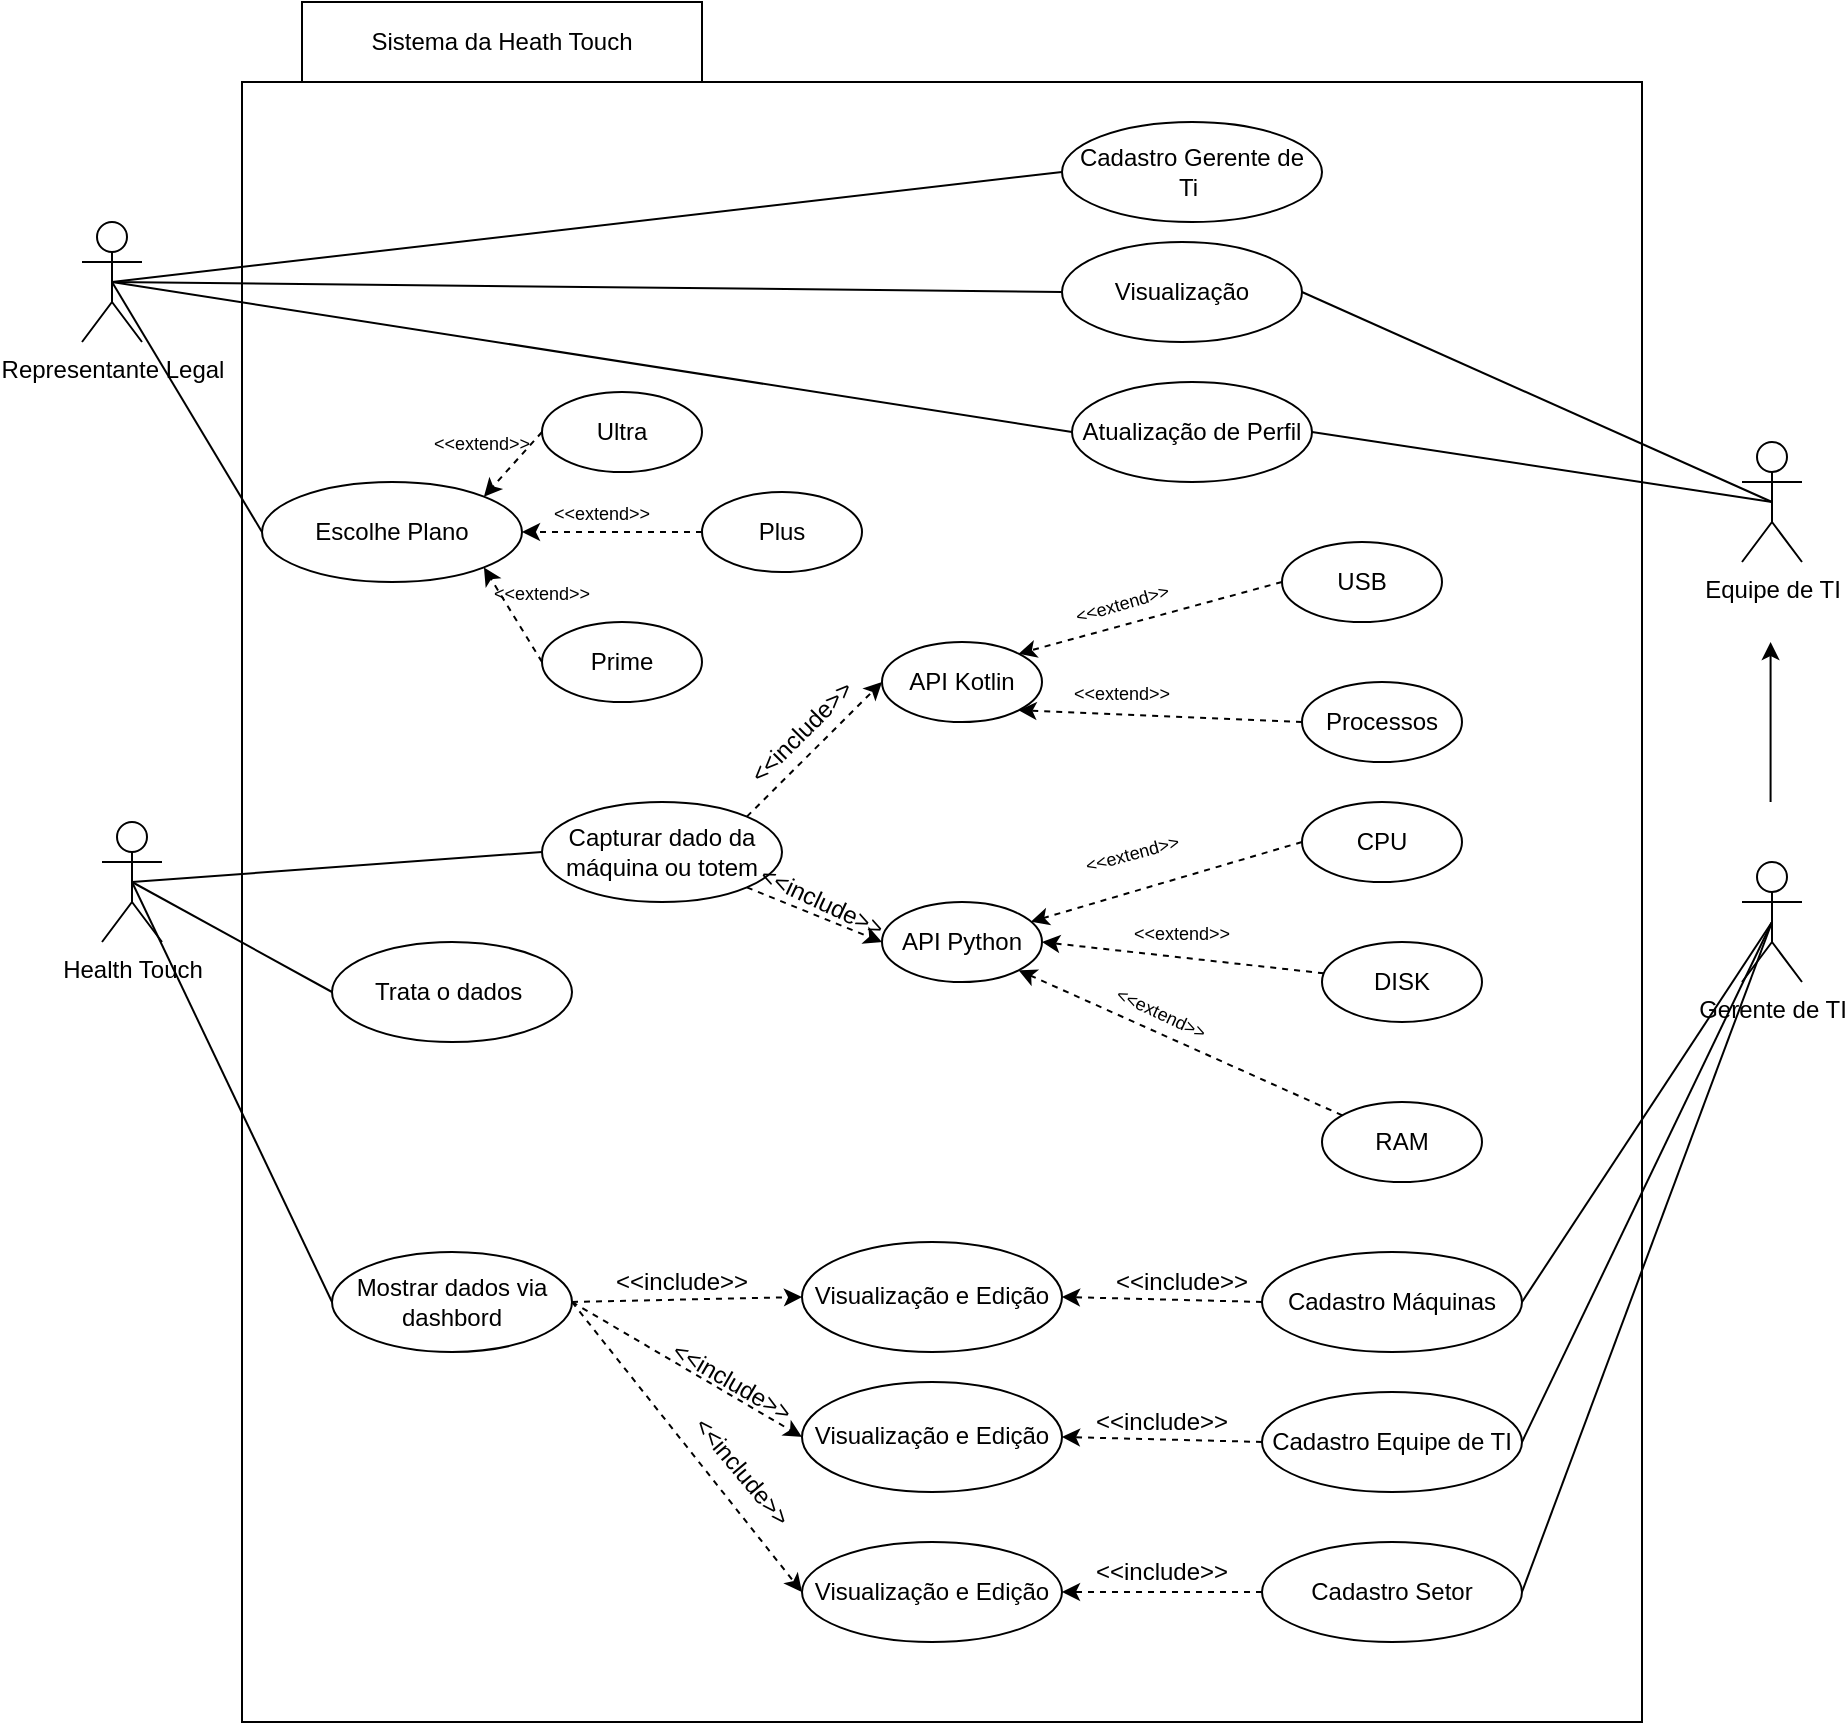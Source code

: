 <mxfile version="21.6.5" type="device">
  <diagram name="Página-1" id="TzQGWhrRq3P_4GPnMDOJ">
    <mxGraphModel dx="1078" dy="633" grid="1" gridSize="10" guides="1" tooltips="1" connect="1" arrows="1" fold="1" page="0" pageScale="1" pageWidth="827" pageHeight="1169" math="0" shadow="0">
      <root>
        <mxCell id="0" />
        <mxCell id="1" parent="0" />
        <mxCell id="eNKc9XrcHKWjU5zMkzVL-1" value="" style="rounded=0;whiteSpace=wrap;html=1;" parent="1" vertex="1">
          <mxGeometry x="130" y="200" width="700" height="820" as="geometry" />
        </mxCell>
        <mxCell id="eNKc9XrcHKWjU5zMkzVL-2" value="" style="rounded=0;whiteSpace=wrap;html=1;" parent="1" vertex="1">
          <mxGeometry x="160" y="160" width="200" height="40" as="geometry" />
        </mxCell>
        <mxCell id="eNKc9XrcHKWjU5zMkzVL-3" value="Representante Legal" style="shape=umlActor;verticalLabelPosition=bottom;verticalAlign=top;html=1;outlineConnect=0;" parent="1" vertex="1">
          <mxGeometry x="50" y="270" width="30" height="60" as="geometry" />
        </mxCell>
        <mxCell id="eNKc9XrcHKWjU5zMkzVL-8" value="Sistema da Heath Touch" style="text;html=1;strokeColor=none;fillColor=none;align=center;verticalAlign=middle;whiteSpace=wrap;rounded=0;" parent="1" vertex="1">
          <mxGeometry x="175" y="165" width="170" height="30" as="geometry" />
        </mxCell>
        <mxCell id="eNKc9XrcHKWjU5zMkzVL-9" value="Cadastro Gerente de Ti&amp;nbsp;" style="ellipse;whiteSpace=wrap;html=1;" parent="1" vertex="1">
          <mxGeometry x="540" y="220" width="130" height="50" as="geometry" />
        </mxCell>
        <mxCell id="eNKc9XrcHKWjU5zMkzVL-10" value="Atualização de Perfil" style="ellipse;whiteSpace=wrap;html=1;" parent="1" vertex="1">
          <mxGeometry x="545" y="350" width="120" height="50" as="geometry" />
        </mxCell>
        <mxCell id="IYecwTDi1rLfYt1T4-kQ-1" value="Visualização" style="ellipse;whiteSpace=wrap;html=1;" parent="1" vertex="1">
          <mxGeometry x="540" y="280" width="120" height="50" as="geometry" />
        </mxCell>
        <mxCell id="IYecwTDi1rLfYt1T4-kQ-3" value="" style="endArrow=none;html=1;rounded=0;exitX=0.5;exitY=0.5;exitDx=0;exitDy=0;exitPerimeter=0;entryX=0;entryY=0.5;entryDx=0;entryDy=0;" parent="1" source="eNKc9XrcHKWjU5zMkzVL-3" target="eNKc9XrcHKWjU5zMkzVL-9" edge="1">
          <mxGeometry width="50" height="50" relative="1" as="geometry">
            <mxPoint x="190" y="330" as="sourcePoint" />
            <mxPoint x="240" y="280" as="targetPoint" />
          </mxGeometry>
        </mxCell>
        <mxCell id="IYecwTDi1rLfYt1T4-kQ-4" value="" style="endArrow=none;html=1;rounded=0;exitX=0.5;exitY=0.5;exitDx=0;exitDy=0;exitPerimeter=0;entryX=0;entryY=0.5;entryDx=0;entryDy=0;" parent="1" source="eNKc9XrcHKWjU5zMkzVL-3" target="eNKc9XrcHKWjU5zMkzVL-10" edge="1">
          <mxGeometry width="50" height="50" relative="1" as="geometry">
            <mxPoint x="105" y="310" as="sourcePoint" />
            <mxPoint x="330" y="275" as="targetPoint" />
          </mxGeometry>
        </mxCell>
        <mxCell id="IYecwTDi1rLfYt1T4-kQ-5" value="" style="endArrow=none;html=1;rounded=0;exitX=0.5;exitY=0.5;exitDx=0;exitDy=0;exitPerimeter=0;entryX=0;entryY=0.5;entryDx=0;entryDy=0;" parent="1" source="eNKc9XrcHKWjU5zMkzVL-3" target="IYecwTDi1rLfYt1T4-kQ-1" edge="1">
          <mxGeometry width="50" height="50" relative="1" as="geometry">
            <mxPoint x="115" y="320" as="sourcePoint" />
            <mxPoint x="340" y="285" as="targetPoint" />
          </mxGeometry>
        </mxCell>
        <mxCell id="IYecwTDi1rLfYt1T4-kQ-6" value="" style="endArrow=none;html=1;rounded=0;exitX=0.5;exitY=0.5;exitDx=0;exitDy=0;exitPerimeter=0;entryX=1;entryY=0.5;entryDx=0;entryDy=0;" parent="1" source="eNKc9XrcHKWjU5zMkzVL-5" target="eNKc9XrcHKWjU5zMkzVL-10" edge="1">
          <mxGeometry width="50" height="50" relative="1" as="geometry">
            <mxPoint x="250" y="500" as="sourcePoint" />
            <mxPoint x="300" y="450" as="targetPoint" />
          </mxGeometry>
        </mxCell>
        <mxCell id="IYecwTDi1rLfYt1T4-kQ-7" value="" style="endArrow=none;html=1;rounded=0;exitX=0.5;exitY=0.5;exitDx=0;exitDy=0;exitPerimeter=0;entryX=1;entryY=0.5;entryDx=0;entryDy=0;" parent="1" source="eNKc9XrcHKWjU5zMkzVL-5" target="IYecwTDi1rLfYt1T4-kQ-1" edge="1">
          <mxGeometry width="50" height="50" relative="1" as="geometry">
            <mxPoint x="105" y="510" as="sourcePoint" />
            <mxPoint x="320" y="450" as="targetPoint" />
          </mxGeometry>
        </mxCell>
        <mxCell id="IYecwTDi1rLfYt1T4-kQ-9" value="" style="group" parent="1" vertex="1" connectable="0">
          <mxGeometry x="880" y="380" width="30" height="270" as="geometry" />
        </mxCell>
        <mxCell id="eNKc9XrcHKWjU5zMkzVL-4" value="Gerente de TI" style="shape=umlActor;verticalLabelPosition=bottom;verticalAlign=top;html=1;outlineConnect=0;" parent="IYecwTDi1rLfYt1T4-kQ-9" vertex="1">
          <mxGeometry y="210" width="30" height="60" as="geometry" />
        </mxCell>
        <mxCell id="eNKc9XrcHKWjU5zMkzVL-5" value="Equipe de TI" style="shape=umlActor;verticalLabelPosition=bottom;verticalAlign=top;html=1;outlineConnect=0;" parent="IYecwTDi1rLfYt1T4-kQ-9" vertex="1">
          <mxGeometry width="30" height="60" as="geometry" />
        </mxCell>
        <mxCell id="eNKc9XrcHKWjU5zMkzVL-7" value="" style="endArrow=classic;html=1;rounded=0;" parent="IYecwTDi1rLfYt1T4-kQ-9" edge="1">
          <mxGeometry width="50" height="50" relative="1" as="geometry">
            <mxPoint x="14.29" y="180" as="sourcePoint" />
            <mxPoint x="14.29" y="100" as="targetPoint" />
          </mxGeometry>
        </mxCell>
        <mxCell id="IYecwTDi1rLfYt1T4-kQ-14" value="" style="endArrow=none;html=1;rounded=0;entryX=0.5;entryY=0.5;entryDx=0;entryDy=0;entryPerimeter=0;exitX=1;exitY=0.5;exitDx=0;exitDy=0;" parent="1" source="IYecwTDi1rLfYt1T4-kQ-13" target="eNKc9XrcHKWjU5zMkzVL-4" edge="1">
          <mxGeometry width="50" height="50" relative="1" as="geometry">
            <mxPoint x="320" y="600" as="sourcePoint" />
            <mxPoint x="370" y="550" as="targetPoint" />
          </mxGeometry>
        </mxCell>
        <mxCell id="IYecwTDi1rLfYt1T4-kQ-15" value="" style="endArrow=none;html=1;rounded=0;entryX=0.5;entryY=0.5;entryDx=0;entryDy=0;entryPerimeter=0;exitX=1;exitY=0.5;exitDx=0;exitDy=0;" parent="1" source="IYecwTDi1rLfYt1T4-kQ-11" target="eNKc9XrcHKWjU5zMkzVL-4" edge="1">
          <mxGeometry width="50" height="50" relative="1" as="geometry">
            <mxPoint x="470" y="615" as="sourcePoint" />
            <mxPoint x="725" y="630" as="targetPoint" />
          </mxGeometry>
        </mxCell>
        <mxCell id="IYecwTDi1rLfYt1T4-kQ-16" value="" style="endArrow=none;html=1;rounded=0;entryX=0.5;entryY=0.5;entryDx=0;entryDy=0;entryPerimeter=0;exitX=1;exitY=0.5;exitDx=0;exitDy=0;" parent="1" source="IYecwTDi1rLfYt1T4-kQ-12" target="eNKc9XrcHKWjU5zMkzVL-4" edge="1">
          <mxGeometry width="50" height="50" relative="1" as="geometry">
            <mxPoint x="480" y="625" as="sourcePoint" />
            <mxPoint x="735" y="640" as="targetPoint" />
          </mxGeometry>
        </mxCell>
        <mxCell id="bLp1pUF_GGz9j-9rpTH8-1" value="Health Touch" style="shape=umlActor;verticalLabelPosition=bottom;verticalAlign=top;html=1;outlineConnect=0;" parent="1" vertex="1">
          <mxGeometry x="60" y="570" width="30" height="60" as="geometry" />
        </mxCell>
        <mxCell id="bLp1pUF_GGz9j-9rpTH8-7" value="Capturar dado da máquina ou totem" style="ellipse;whiteSpace=wrap;html=1;" parent="1" vertex="1">
          <mxGeometry x="280" y="560" width="120" height="50" as="geometry" />
        </mxCell>
        <mxCell id="bLp1pUF_GGz9j-9rpTH8-8" value="Trata o dados&amp;nbsp;" style="ellipse;whiteSpace=wrap;html=1;" parent="1" vertex="1">
          <mxGeometry x="175" y="630" width="120" height="50" as="geometry" />
        </mxCell>
        <mxCell id="bLp1pUF_GGz9j-9rpTH8-10" value="" style="endArrow=none;html=1;rounded=0;exitX=0.5;exitY=0.5;exitDx=0;exitDy=0;exitPerimeter=0;entryX=0;entryY=0.5;entryDx=0;entryDy=0;" parent="1" source="bLp1pUF_GGz9j-9rpTH8-1" target="bLp1pUF_GGz9j-9rpTH8-7" edge="1">
          <mxGeometry width="50" height="50" relative="1" as="geometry">
            <mxPoint x="240" y="660" as="sourcePoint" />
            <mxPoint x="290" y="610" as="targetPoint" />
          </mxGeometry>
        </mxCell>
        <mxCell id="bLp1pUF_GGz9j-9rpTH8-11" value="" style="endArrow=none;html=1;rounded=0;entryX=0;entryY=0.5;entryDx=0;entryDy=0;exitX=0.5;exitY=0.5;exitDx=0;exitDy=0;exitPerimeter=0;" parent="1" source="bLp1pUF_GGz9j-9rpTH8-1" target="bLp1pUF_GGz9j-9rpTH8-8" edge="1">
          <mxGeometry width="50" height="50" relative="1" as="geometry">
            <mxPoint x="80" y="600" as="sourcePoint" />
            <mxPoint x="185" y="555" as="targetPoint" />
          </mxGeometry>
        </mxCell>
        <mxCell id="bLp1pUF_GGz9j-9rpTH8-12" value="" style="endArrow=none;html=1;rounded=0;entryX=0;entryY=0.5;entryDx=0;entryDy=0;exitX=0.5;exitY=0.5;exitDx=0;exitDy=0;exitPerimeter=0;" parent="1" source="bLp1pUF_GGz9j-9rpTH8-1" target="bLp1pUF_GGz9j-9rpTH8-9" edge="1">
          <mxGeometry width="50" height="50" relative="1" as="geometry">
            <mxPoint x="85" y="610" as="sourcePoint" />
            <mxPoint x="185" y="625" as="targetPoint" />
          </mxGeometry>
        </mxCell>
        <mxCell id="dobiGwJOMX_CLML3NSXw-3" value="" style="group" vertex="1" connectable="0" parent="1">
          <mxGeometry x="175" y="779.998" width="595" height="200.002" as="geometry" />
        </mxCell>
        <mxCell id="bLp1pUF_GGz9j-9rpTH8-3" value="" style="group" parent="dobiGwJOMX_CLML3NSXw-3" vertex="1" connectable="0">
          <mxGeometry x="245" width="350" height="200.002" as="geometry" />
        </mxCell>
        <mxCell id="IYecwTDi1rLfYt1T4-kQ-11" value="Cadastro Equipe de TI" style="ellipse;whiteSpace=wrap;html=1;" parent="bLp1pUF_GGz9j-9rpTH8-3" vertex="1">
          <mxGeometry x="220" y="74.982" width="130" height="50" as="geometry" />
        </mxCell>
        <mxCell id="IYecwTDi1rLfYt1T4-kQ-13" value="Cadastro Máquinas" style="ellipse;whiteSpace=wrap;html=1;" parent="bLp1pUF_GGz9j-9rpTH8-3" vertex="1">
          <mxGeometry x="220" y="4.982" width="130" height="50" as="geometry" />
        </mxCell>
        <mxCell id="IYecwTDi1rLfYt1T4-kQ-19" value="" style="endArrow=classic;html=1;rounded=0;exitX=0;exitY=0.5;exitDx=0;exitDy=0;entryX=1;entryY=0.5;entryDx=0;entryDy=0;dashed=1;" parent="bLp1pUF_GGz9j-9rpTH8-3" source="IYecwTDi1rLfYt1T4-kQ-13" target="IYecwTDi1rLfYt1T4-kQ-20" edge="1">
          <mxGeometry width="50" height="50" relative="1" as="geometry">
            <mxPoint x="150" y="-35.018" as="sourcePoint" />
            <mxPoint x="200" y="-85.018" as="targetPoint" />
          </mxGeometry>
        </mxCell>
        <mxCell id="IYecwTDi1rLfYt1T4-kQ-20" value="Visualização e Edição" style="ellipse;whiteSpace=wrap;html=1;" parent="bLp1pUF_GGz9j-9rpTH8-3" vertex="1">
          <mxGeometry x="-10" width="130" height="54.98" as="geometry" />
        </mxCell>
        <mxCell id="IYecwTDi1rLfYt1T4-kQ-24" value="&amp;lt;&amp;lt;include&amp;gt;&amp;gt;" style="text;html=1;strokeColor=none;fillColor=none;align=center;verticalAlign=middle;whiteSpace=wrap;rounded=0;rotation=0;" parent="bLp1pUF_GGz9j-9rpTH8-3" vertex="1">
          <mxGeometry x="150" y="4.982" width="60" height="30" as="geometry" />
        </mxCell>
        <mxCell id="IYecwTDi1rLfYt1T4-kQ-25" value="&amp;lt;&amp;lt;include&amp;gt;&amp;gt;" style="text;html=1;strokeColor=none;fillColor=none;align=center;verticalAlign=middle;whiteSpace=wrap;rounded=0;rotation=0;" parent="bLp1pUF_GGz9j-9rpTH8-3" vertex="1">
          <mxGeometry x="140" y="74.982" width="60" height="30" as="geometry" />
        </mxCell>
        <mxCell id="IYecwTDi1rLfYt1T4-kQ-26" value="&amp;lt;&amp;lt;include&amp;gt;&amp;gt;" style="text;html=1;strokeColor=none;fillColor=none;align=center;verticalAlign=middle;whiteSpace=wrap;rounded=0;rotation=0;" parent="bLp1pUF_GGz9j-9rpTH8-3" vertex="1">
          <mxGeometry x="140" y="150.002" width="60" height="30" as="geometry" />
        </mxCell>
        <mxCell id="bLp1pUF_GGz9j-9rpTH8-4" value="Visualização e Edição" style="ellipse;whiteSpace=wrap;html=1;" parent="bLp1pUF_GGz9j-9rpTH8-3" vertex="1">
          <mxGeometry x="-10" y="70" width="130" height="54.98" as="geometry" />
        </mxCell>
        <mxCell id="IYecwTDi1rLfYt1T4-kQ-21" value="" style="endArrow=classic;html=1;rounded=0;exitX=0;exitY=0.5;exitDx=0;exitDy=0;entryX=1;entryY=0.5;entryDx=0;entryDy=0;dashed=1;" parent="bLp1pUF_GGz9j-9rpTH8-3" source="IYecwTDi1rLfYt1T4-kQ-11" target="bLp1pUF_GGz9j-9rpTH8-4" edge="1">
          <mxGeometry width="50" height="50" relative="1" as="geometry">
            <mxPoint x="230" y="39.982" as="sourcePoint" />
            <mxPoint x="130" y="59.982" as="targetPoint" />
          </mxGeometry>
        </mxCell>
        <mxCell id="IYecwTDi1rLfYt1T4-kQ-12" value="Cadastro Setor" style="ellipse;whiteSpace=wrap;html=1;" parent="bLp1pUF_GGz9j-9rpTH8-3" vertex="1">
          <mxGeometry x="220" y="150.002" width="130" height="50" as="geometry" />
        </mxCell>
        <mxCell id="bLp1pUF_GGz9j-9rpTH8-5" value="Visualização e Edição" style="ellipse;whiteSpace=wrap;html=1;" parent="bLp1pUF_GGz9j-9rpTH8-3" vertex="1">
          <mxGeometry x="-10" y="150.002" width="130" height="50" as="geometry" />
        </mxCell>
        <mxCell id="IYecwTDi1rLfYt1T4-kQ-22" value="" style="endArrow=classic;html=1;rounded=0;exitX=0;exitY=0.5;exitDx=0;exitDy=0;entryX=1;entryY=0.5;entryDx=0;entryDy=0;dashed=1;" parent="bLp1pUF_GGz9j-9rpTH8-3" source="IYecwTDi1rLfYt1T4-kQ-12" target="bLp1pUF_GGz9j-9rpTH8-5" edge="1">
          <mxGeometry width="50" height="50" relative="1" as="geometry">
            <mxPoint x="240" y="-80.018" as="sourcePoint" />
            <mxPoint x="140" y="-60.018" as="targetPoint" />
          </mxGeometry>
        </mxCell>
        <mxCell id="bLp1pUF_GGz9j-9rpTH8-9" value="Mostrar dados via dashbord" style="ellipse;whiteSpace=wrap;html=1;" parent="dobiGwJOMX_CLML3NSXw-3" vertex="1">
          <mxGeometry y="4.982" width="120" height="50" as="geometry" />
        </mxCell>
        <mxCell id="bLp1pUF_GGz9j-9rpTH8-13" value="" style="endArrow=classic;html=1;rounded=0;entryX=0;entryY=0.5;entryDx=0;entryDy=0;exitX=1;exitY=0.5;exitDx=0;exitDy=0;dashed=1;" parent="dobiGwJOMX_CLML3NSXw-3" source="bLp1pUF_GGz9j-9rpTH8-9" target="IYecwTDi1rLfYt1T4-kQ-20" edge="1">
          <mxGeometry width="50" height="50" relative="1" as="geometry">
            <mxPoint x="105" y="20.002" as="sourcePoint" />
            <mxPoint x="155" y="-29.998" as="targetPoint" />
          </mxGeometry>
        </mxCell>
        <mxCell id="bLp1pUF_GGz9j-9rpTH8-14" value="" style="endArrow=classic;html=1;rounded=0;entryX=0;entryY=0.5;entryDx=0;entryDy=0;exitX=1;exitY=0.5;exitDx=0;exitDy=0;dashed=1;" parent="dobiGwJOMX_CLML3NSXw-3" source="bLp1pUF_GGz9j-9rpTH8-9" target="bLp1pUF_GGz9j-9rpTH8-4" edge="1">
          <mxGeometry width="50" height="50" relative="1" as="geometry">
            <mxPoint x="130" y="40.002" as="sourcePoint" />
            <mxPoint x="245" y="37.002" as="targetPoint" />
          </mxGeometry>
        </mxCell>
        <mxCell id="bLp1pUF_GGz9j-9rpTH8-15" value="" style="endArrow=classic;html=1;rounded=0;entryX=0;entryY=0.5;entryDx=0;entryDy=0;exitX=1;exitY=0.5;exitDx=0;exitDy=0;dashed=1;" parent="dobiGwJOMX_CLML3NSXw-3" source="bLp1pUF_GGz9j-9rpTH8-9" target="bLp1pUF_GGz9j-9rpTH8-5" edge="1">
          <mxGeometry width="50" height="50" relative="1" as="geometry">
            <mxPoint x="140" y="50.002" as="sourcePoint" />
            <mxPoint x="255" y="47.002" as="targetPoint" />
          </mxGeometry>
        </mxCell>
        <mxCell id="bLp1pUF_GGz9j-9rpTH8-16" value="&amp;lt;&amp;lt;include&amp;gt;&amp;gt;" style="text;html=1;strokeColor=none;fillColor=none;align=center;verticalAlign=middle;whiteSpace=wrap;rounded=0;rotation=0;" parent="dobiGwJOMX_CLML3NSXw-3" vertex="1">
          <mxGeometry x="145" y="4.982" width="60" height="30" as="geometry" />
        </mxCell>
        <mxCell id="bLp1pUF_GGz9j-9rpTH8-17" value="&amp;lt;&amp;lt;include&amp;gt;&amp;gt;" style="text;html=1;strokeColor=none;fillColor=none;align=center;verticalAlign=middle;whiteSpace=wrap;rounded=0;rotation=30;" parent="dobiGwJOMX_CLML3NSXw-3" vertex="1">
          <mxGeometry x="170" y="54.982" width="60" height="30" as="geometry" />
        </mxCell>
        <mxCell id="bLp1pUF_GGz9j-9rpTH8-18" value="&amp;lt;&amp;lt;include&amp;gt;&amp;gt;" style="text;html=1;strokeColor=none;fillColor=none;align=center;verticalAlign=middle;whiteSpace=wrap;rounded=0;rotation=50;" parent="dobiGwJOMX_CLML3NSXw-3" vertex="1">
          <mxGeometry x="175" y="100.002" width="60" height="30" as="geometry" />
        </mxCell>
        <mxCell id="dobiGwJOMX_CLML3NSXw-4" value="API Kotlin" style="ellipse;whiteSpace=wrap;html=1;" vertex="1" parent="1">
          <mxGeometry x="450" y="480" width="80" height="40" as="geometry" />
        </mxCell>
        <mxCell id="dobiGwJOMX_CLML3NSXw-5" value="API Python" style="ellipse;whiteSpace=wrap;html=1;" vertex="1" parent="1">
          <mxGeometry x="450" y="610" width="80" height="40" as="geometry" />
        </mxCell>
        <mxCell id="dobiGwJOMX_CLML3NSXw-8" value="" style="endArrow=classic;html=1;rounded=0;entryX=0;entryY=0.5;entryDx=0;entryDy=0;dashed=1;exitX=1;exitY=1;exitDx=0;exitDy=0;" edge="1" parent="1" source="bLp1pUF_GGz9j-9rpTH8-7" target="dobiGwJOMX_CLML3NSXw-5">
          <mxGeometry width="50" height="50" relative="1" as="geometry">
            <mxPoint x="305" y="819.998" as="sourcePoint" />
            <mxPoint x="420" y="886.998" as="targetPoint" />
          </mxGeometry>
        </mxCell>
        <mxCell id="dobiGwJOMX_CLML3NSXw-9" value="" style="endArrow=classic;html=1;rounded=0;entryX=0;entryY=0.5;entryDx=0;entryDy=0;dashed=1;exitX=1;exitY=0;exitDx=0;exitDy=0;" edge="1" parent="1" source="bLp1pUF_GGz9j-9rpTH8-7" target="dobiGwJOMX_CLML3NSXw-4">
          <mxGeometry width="50" height="50" relative="1" as="geometry">
            <mxPoint x="392" y="573" as="sourcePoint" />
            <mxPoint x="443" y="600" as="targetPoint" />
          </mxGeometry>
        </mxCell>
        <mxCell id="dobiGwJOMX_CLML3NSXw-11" value="RAM" style="ellipse;whiteSpace=wrap;html=1;" vertex="1" parent="1">
          <mxGeometry x="670" y="710" width="80" height="40" as="geometry" />
        </mxCell>
        <mxCell id="dobiGwJOMX_CLML3NSXw-12" value="CPU" style="ellipse;whiteSpace=wrap;html=1;" vertex="1" parent="1">
          <mxGeometry x="660" y="560" width="80" height="40" as="geometry" />
        </mxCell>
        <mxCell id="dobiGwJOMX_CLML3NSXw-13" value="DISK" style="ellipse;whiteSpace=wrap;html=1;" vertex="1" parent="1">
          <mxGeometry x="670" y="630" width="80" height="40" as="geometry" />
        </mxCell>
        <mxCell id="dobiGwJOMX_CLML3NSXw-14" value="" style="endArrow=classic;html=1;rounded=0;entryX=1;entryY=1;entryDx=0;entryDy=0;dashed=1;" edge="1" parent="1" source="dobiGwJOMX_CLML3NSXw-11" target="dobiGwJOMX_CLML3NSXw-5">
          <mxGeometry width="50" height="50" relative="1" as="geometry">
            <mxPoint x="392" y="573" as="sourcePoint" />
            <mxPoint x="453" y="650" as="targetPoint" />
          </mxGeometry>
        </mxCell>
        <mxCell id="dobiGwJOMX_CLML3NSXw-15" value="" style="endArrow=classic;html=1;rounded=0;entryX=1;entryY=0.5;entryDx=0;entryDy=0;dashed=1;" edge="1" parent="1" source="dobiGwJOMX_CLML3NSXw-13" target="dobiGwJOMX_CLML3NSXw-5">
          <mxGeometry width="50" height="50" relative="1" as="geometry">
            <mxPoint x="544" y="692" as="sourcePoint" />
            <mxPoint x="521" y="664" as="targetPoint" />
          </mxGeometry>
        </mxCell>
        <mxCell id="dobiGwJOMX_CLML3NSXw-16" value="" style="endArrow=classic;html=1;rounded=0;dashed=1;exitX=0;exitY=0.5;exitDx=0;exitDy=0;" edge="1" parent="1" source="dobiGwJOMX_CLML3NSXw-12" target="dobiGwJOMX_CLML3NSXw-5">
          <mxGeometry width="50" height="50" relative="1" as="geometry">
            <mxPoint x="554" y="702" as="sourcePoint" />
            <mxPoint x="531" y="674" as="targetPoint" />
          </mxGeometry>
        </mxCell>
        <mxCell id="dobiGwJOMX_CLML3NSXw-17" value="USB" style="ellipse;whiteSpace=wrap;html=1;" vertex="1" parent="1">
          <mxGeometry x="650" y="430" width="80" height="40" as="geometry" />
        </mxCell>
        <mxCell id="dobiGwJOMX_CLML3NSXw-18" value="" style="endArrow=classic;html=1;rounded=0;dashed=1;exitX=0;exitY=0.5;exitDx=0;exitDy=0;entryX=1;entryY=0;entryDx=0;entryDy=0;" edge="1" parent="1" source="dobiGwJOMX_CLML3NSXw-17" target="dobiGwJOMX_CLML3NSXw-4">
          <mxGeometry width="50" height="50" relative="1" as="geometry">
            <mxPoint x="540" y="590" as="sourcePoint" />
            <mxPoint x="507" y="631" as="targetPoint" />
          </mxGeometry>
        </mxCell>
        <mxCell id="dobiGwJOMX_CLML3NSXw-19" value="Processos" style="ellipse;whiteSpace=wrap;html=1;" vertex="1" parent="1">
          <mxGeometry x="660" y="500" width="80" height="40" as="geometry" />
        </mxCell>
        <mxCell id="dobiGwJOMX_CLML3NSXw-20" value="" style="endArrow=classic;html=1;rounded=0;dashed=1;exitX=0;exitY=0.5;exitDx=0;exitDy=0;entryX=1;entryY=1;entryDx=0;entryDy=0;" edge="1" parent="1" source="dobiGwJOMX_CLML3NSXw-19" target="dobiGwJOMX_CLML3NSXw-4">
          <mxGeometry width="50" height="50" relative="1" as="geometry">
            <mxPoint x="540" y="470" as="sourcePoint" />
            <mxPoint x="511" y="511" as="targetPoint" />
          </mxGeometry>
        </mxCell>
        <mxCell id="dobiGwJOMX_CLML3NSXw-21" value="Escolhe Plano" style="ellipse;whiteSpace=wrap;html=1;" vertex="1" parent="1">
          <mxGeometry x="140" y="400" width="130" height="50" as="geometry" />
        </mxCell>
        <mxCell id="dobiGwJOMX_CLML3NSXw-22" value="" style="endArrow=none;html=1;rounded=0;exitX=0.5;exitY=0.5;exitDx=0;exitDy=0;exitPerimeter=0;entryX=0;entryY=0.5;entryDx=0;entryDy=0;" edge="1" parent="1" source="eNKc9XrcHKWjU5zMkzVL-3" target="dobiGwJOMX_CLML3NSXw-21">
          <mxGeometry width="50" height="50" relative="1" as="geometry">
            <mxPoint x="90" y="310" as="sourcePoint" />
            <mxPoint x="260" y="220" as="targetPoint" />
          </mxGeometry>
        </mxCell>
        <mxCell id="dobiGwJOMX_CLML3NSXw-23" value="Ultra" style="ellipse;whiteSpace=wrap;html=1;" vertex="1" parent="1">
          <mxGeometry x="280" y="355" width="80" height="40" as="geometry" />
        </mxCell>
        <mxCell id="dobiGwJOMX_CLML3NSXw-24" value="Plus" style="ellipse;whiteSpace=wrap;html=1;" vertex="1" parent="1">
          <mxGeometry x="360" y="405" width="80" height="40" as="geometry" />
        </mxCell>
        <mxCell id="dobiGwJOMX_CLML3NSXw-25" value="Prime" style="ellipse;whiteSpace=wrap;html=1;" vertex="1" parent="1">
          <mxGeometry x="280" y="470" width="80" height="40" as="geometry" />
        </mxCell>
        <mxCell id="dobiGwJOMX_CLML3NSXw-26" value="" style="endArrow=classic;html=1;rounded=0;dashed=1;exitX=0;exitY=0.5;exitDx=0;exitDy=0;entryX=1;entryY=0;entryDx=0;entryDy=0;" edge="1" parent="1" source="dobiGwJOMX_CLML3NSXw-23" target="dobiGwJOMX_CLML3NSXw-21">
          <mxGeometry width="50" height="50" relative="1" as="geometry">
            <mxPoint x="540" y="470" as="sourcePoint" />
            <mxPoint x="498" y="496" as="targetPoint" />
          </mxGeometry>
        </mxCell>
        <mxCell id="dobiGwJOMX_CLML3NSXw-27" value="" style="endArrow=classic;html=1;rounded=0;dashed=1;entryX=1;entryY=0.5;entryDx=0;entryDy=0;" edge="1" parent="1" source="dobiGwJOMX_CLML3NSXw-24" target="dobiGwJOMX_CLML3NSXw-21">
          <mxGeometry width="50" height="50" relative="1" as="geometry">
            <mxPoint x="290" y="385" as="sourcePoint" />
            <mxPoint x="261" y="417" as="targetPoint" />
          </mxGeometry>
        </mxCell>
        <mxCell id="dobiGwJOMX_CLML3NSXw-28" value="" style="endArrow=classic;html=1;rounded=0;dashed=1;exitX=0;exitY=0.5;exitDx=0;exitDy=0;entryX=1;entryY=1;entryDx=0;entryDy=0;" edge="1" parent="1" source="dobiGwJOMX_CLML3NSXw-25" target="dobiGwJOMX_CLML3NSXw-21">
          <mxGeometry width="50" height="50" relative="1" as="geometry">
            <mxPoint x="300" y="395" as="sourcePoint" />
            <mxPoint x="271" y="427" as="targetPoint" />
          </mxGeometry>
        </mxCell>
        <mxCell id="dobiGwJOMX_CLML3NSXw-29" value="&lt;font style=&quot;font-size: 9px;&quot;&gt;&amp;lt;&amp;lt;extend&amp;gt;&amp;gt;&lt;/font&gt;" style="text;html=1;strokeColor=none;fillColor=none;align=center;verticalAlign=middle;whiteSpace=wrap;rounded=0;rotation=0;" vertex="1" parent="1">
          <mxGeometry x="250" y="440" width="60" height="30" as="geometry" />
        </mxCell>
        <mxCell id="dobiGwJOMX_CLML3NSXw-30" value="&lt;font style=&quot;font-size: 9px;&quot;&gt;&amp;lt;&amp;lt;extend&amp;gt;&amp;gt;&lt;/font&gt;" style="text;html=1;strokeColor=none;fillColor=none;align=center;verticalAlign=middle;whiteSpace=wrap;rounded=0;rotation=0;" vertex="1" parent="1">
          <mxGeometry x="280" y="400" width="60" height="30" as="geometry" />
        </mxCell>
        <mxCell id="dobiGwJOMX_CLML3NSXw-31" value="&lt;font style=&quot;font-size: 9px;&quot;&gt;&amp;lt;&amp;lt;extend&amp;gt;&amp;gt;&lt;/font&gt;" style="text;html=1;strokeColor=none;fillColor=none;align=center;verticalAlign=middle;whiteSpace=wrap;rounded=0;rotation=0;" vertex="1" parent="1">
          <mxGeometry x="220" y="365" width="60" height="30" as="geometry" />
        </mxCell>
        <mxCell id="dobiGwJOMX_CLML3NSXw-32" value="&lt;font style=&quot;font-size: 9px;&quot;&gt;&amp;lt;&amp;lt;extend&amp;gt;&amp;gt;&lt;/font&gt;" style="text;html=1;strokeColor=none;fillColor=none;align=center;verticalAlign=middle;whiteSpace=wrap;rounded=0;rotation=-16;" vertex="1" parent="1">
          <mxGeometry x="540" y="445" width="60" height="30" as="geometry" />
        </mxCell>
        <mxCell id="dobiGwJOMX_CLML3NSXw-33" value="&lt;font style=&quot;font-size: 9px;&quot;&gt;&amp;lt;&amp;lt;extend&amp;gt;&amp;gt;&lt;/font&gt;" style="text;html=1;strokeColor=none;fillColor=none;align=center;verticalAlign=middle;whiteSpace=wrap;rounded=0;rotation=0;" vertex="1" parent="1">
          <mxGeometry x="540" y="490" width="60" height="30" as="geometry" />
        </mxCell>
        <mxCell id="dobiGwJOMX_CLML3NSXw-34" value="&lt;font style=&quot;font-size: 9px;&quot;&gt;&amp;lt;&amp;lt;extend&amp;gt;&amp;gt;&lt;/font&gt;" style="text;html=1;strokeColor=none;fillColor=none;align=center;verticalAlign=middle;whiteSpace=wrap;rounded=0;rotation=0;" vertex="1" parent="1">
          <mxGeometry x="570" y="610" width="60" height="30" as="geometry" />
        </mxCell>
        <mxCell id="dobiGwJOMX_CLML3NSXw-35" value="&lt;font style=&quot;font-size: 9px;&quot;&gt;&amp;lt;&amp;lt;extend&amp;gt;&amp;gt;&lt;/font&gt;" style="text;html=1;strokeColor=none;fillColor=none;align=center;verticalAlign=middle;whiteSpace=wrap;rounded=0;rotation=-15;" vertex="1" parent="1">
          <mxGeometry x="545" y="570" width="60" height="30" as="geometry" />
        </mxCell>
        <mxCell id="dobiGwJOMX_CLML3NSXw-36" value="&lt;font style=&quot;font-size: 9px;&quot;&gt;&amp;lt;&amp;lt;extend&amp;gt;&amp;gt;&lt;/font&gt;" style="text;html=1;strokeColor=none;fillColor=none;align=center;verticalAlign=middle;whiteSpace=wrap;rounded=0;rotation=25;" vertex="1" parent="1">
          <mxGeometry x="560" y="650" width="60" height="30" as="geometry" />
        </mxCell>
        <mxCell id="dobiGwJOMX_CLML3NSXw-39" value="&amp;lt;&amp;lt;include&amp;gt;&amp;gt;" style="text;html=1;strokeColor=none;fillColor=none;align=center;verticalAlign=middle;whiteSpace=wrap;rounded=0;rotation=-45;" vertex="1" parent="1">
          <mxGeometry x="380" y="510" width="60" height="30" as="geometry" />
        </mxCell>
        <mxCell id="dobiGwJOMX_CLML3NSXw-42" value="&amp;lt;&amp;lt;include&amp;gt;&amp;gt;" style="text;html=1;strokeColor=none;fillColor=none;align=center;verticalAlign=middle;whiteSpace=wrap;rounded=0;rotation=25;" vertex="1" parent="1">
          <mxGeometry x="390" y="595" width="60" height="30" as="geometry" />
        </mxCell>
      </root>
    </mxGraphModel>
  </diagram>
</mxfile>
